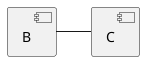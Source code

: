 {
  "sha1": "av1icagmklkwpnkwnga8y0otttk7wka",
  "insertion": {
    "when": "2024-05-30T20:48:21.966Z",
    "user": "plantuml@gmail.com"
  }
}
@startuml
component B
component C
B -[norank]- C
@enduml

